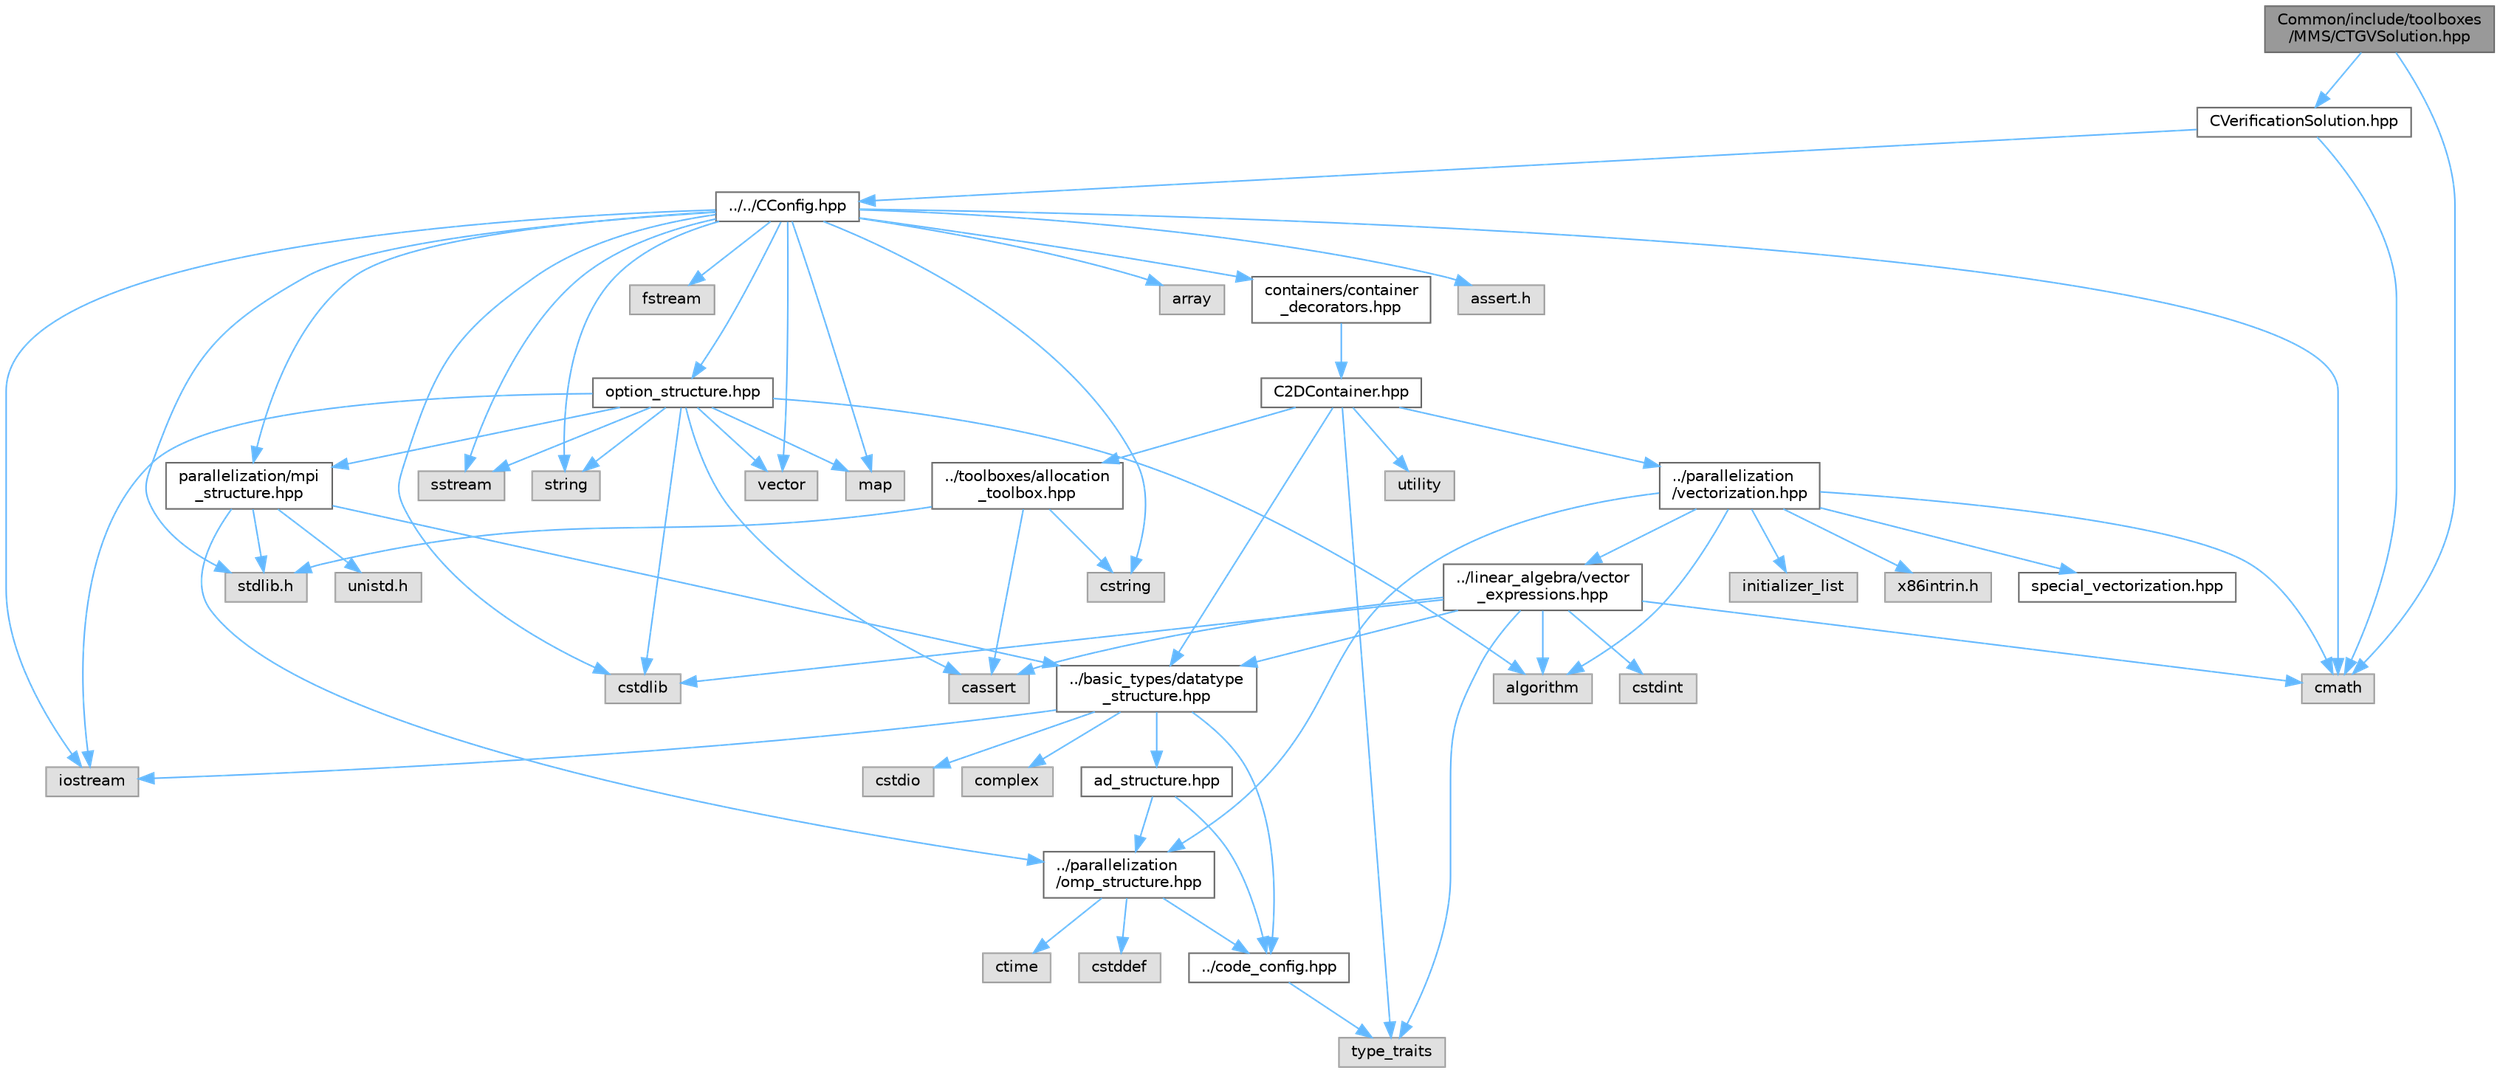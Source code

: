 digraph "Common/include/toolboxes/MMS/CTGVSolution.hpp"
{
 // LATEX_PDF_SIZE
  bgcolor="transparent";
  edge [fontname=Helvetica,fontsize=10,labelfontname=Helvetica,labelfontsize=10];
  node [fontname=Helvetica,fontsize=10,shape=box,height=0.2,width=0.4];
  Node1 [id="Node000001",label="Common/include/toolboxes\l/MMS/CTGVSolution.hpp",height=0.2,width=0.4,color="gray40", fillcolor="grey60", style="filled", fontcolor="black",tooltip="Header file for the class CTGVSolution. The implementations are in the CTGVSolution...."];
  Node1 -> Node2 [id="edge1_Node000001_Node000002",color="steelblue1",style="solid",tooltip=" "];
  Node2 [id="Node000002",label="cmath",height=0.2,width=0.4,color="grey60", fillcolor="#E0E0E0", style="filled",tooltip=" "];
  Node1 -> Node3 [id="edge2_Node000001_Node000003",color="steelblue1",style="solid",tooltip=" "];
  Node3 [id="Node000003",label="CVerificationSolution.hpp",height=0.2,width=0.4,color="grey40", fillcolor="white", style="filled",URL="$CVerificationSolution_8hpp.html",tooltip="Header file for the base class CVerificationSolution. The implementations are in the CVerificationSol..."];
  Node3 -> Node2 [id="edge3_Node000003_Node000002",color="steelblue1",style="solid",tooltip=" "];
  Node3 -> Node4 [id="edge4_Node000003_Node000004",color="steelblue1",style="solid",tooltip=" "];
  Node4 [id="Node000004",label="../../CConfig.hpp",height=0.2,width=0.4,color="grey40", fillcolor="white", style="filled",URL="$CConfig_8hpp.html",tooltip="All the information about the definition of the physical problem. The subroutines and functions are i..."];
  Node4 -> Node5 [id="edge5_Node000004_Node000005",color="steelblue1",style="solid",tooltip=" "];
  Node5 [id="Node000005",label="parallelization/mpi\l_structure.hpp",height=0.2,width=0.4,color="grey40", fillcolor="white", style="filled",URL="$mpi__structure_8hpp.html",tooltip="Headers of the mpi interface for generalized datatypes. The subroutines and functions are in the mpi_..."];
  Node5 -> Node6 [id="edge6_Node000005_Node000006",color="steelblue1",style="solid",tooltip=" "];
  Node6 [id="Node000006",label="stdlib.h",height=0.2,width=0.4,color="grey60", fillcolor="#E0E0E0", style="filled",tooltip=" "];
  Node5 -> Node7 [id="edge7_Node000005_Node000007",color="steelblue1",style="solid",tooltip=" "];
  Node7 [id="Node000007",label="../basic_types/datatype\l_structure.hpp",height=0.2,width=0.4,color="grey40", fillcolor="white", style="filled",URL="$datatype__structure_8hpp.html",tooltip="Headers for generalized datatypes, defines an interface for AD types."];
  Node7 -> Node8 [id="edge8_Node000007_Node000008",color="steelblue1",style="solid",tooltip=" "];
  Node8 [id="Node000008",label="iostream",height=0.2,width=0.4,color="grey60", fillcolor="#E0E0E0", style="filled",tooltip=" "];
  Node7 -> Node9 [id="edge9_Node000007_Node000009",color="steelblue1",style="solid",tooltip=" "];
  Node9 [id="Node000009",label="complex",height=0.2,width=0.4,color="grey60", fillcolor="#E0E0E0", style="filled",tooltip=" "];
  Node7 -> Node10 [id="edge10_Node000007_Node000010",color="steelblue1",style="solid",tooltip=" "];
  Node10 [id="Node000010",label="cstdio",height=0.2,width=0.4,color="grey60", fillcolor="#E0E0E0", style="filled",tooltip=" "];
  Node7 -> Node11 [id="edge11_Node000007_Node000011",color="steelblue1",style="solid",tooltip=" "];
  Node11 [id="Node000011",label="../code_config.hpp",height=0.2,width=0.4,color="grey40", fillcolor="white", style="filled",URL="$code__config_8hpp.html",tooltip="Header file for collecting common macros, definitions and type configurations."];
  Node11 -> Node12 [id="edge12_Node000011_Node000012",color="steelblue1",style="solid",tooltip=" "];
  Node12 [id="Node000012",label="type_traits",height=0.2,width=0.4,color="grey60", fillcolor="#E0E0E0", style="filled",tooltip=" "];
  Node7 -> Node13 [id="edge13_Node000007_Node000013",color="steelblue1",style="solid",tooltip=" "];
  Node13 [id="Node000013",label="ad_structure.hpp",height=0.2,width=0.4,color="grey40", fillcolor="white", style="filled",URL="$ad__structure_8hpp.html",tooltip="Main routines for the algorithmic differentiation (AD) structure."];
  Node13 -> Node11 [id="edge14_Node000013_Node000011",color="steelblue1",style="solid",tooltip=" "];
  Node13 -> Node14 [id="edge15_Node000013_Node000014",color="steelblue1",style="solid",tooltip=" "];
  Node14 [id="Node000014",label="../parallelization\l/omp_structure.hpp",height=0.2,width=0.4,color="grey40", fillcolor="white", style="filled",URL="$omp__structure_8hpp.html",tooltip="OpenMP interface header, provides compatibility functions if the code is built without OpenMP support..."];
  Node14 -> Node15 [id="edge16_Node000014_Node000015",color="steelblue1",style="solid",tooltip=" "];
  Node15 [id="Node000015",label="cstddef",height=0.2,width=0.4,color="grey60", fillcolor="#E0E0E0", style="filled",tooltip=" "];
  Node14 -> Node11 [id="edge17_Node000014_Node000011",color="steelblue1",style="solid",tooltip=" "];
  Node14 -> Node16 [id="edge18_Node000014_Node000016",color="steelblue1",style="solid",tooltip=" "];
  Node16 [id="Node000016",label="ctime",height=0.2,width=0.4,color="grey60", fillcolor="#E0E0E0", style="filled",tooltip=" "];
  Node5 -> Node17 [id="edge19_Node000005_Node000017",color="steelblue1",style="solid",tooltip=" "];
  Node17 [id="Node000017",label="unistd.h",height=0.2,width=0.4,color="grey60", fillcolor="#E0E0E0", style="filled",tooltip=" "];
  Node5 -> Node14 [id="edge20_Node000005_Node000014",color="steelblue1",style="solid",tooltip=" "];
  Node4 -> Node8 [id="edge21_Node000004_Node000008",color="steelblue1",style="solid",tooltip=" "];
  Node4 -> Node18 [id="edge22_Node000004_Node000018",color="steelblue1",style="solid",tooltip=" "];
  Node18 [id="Node000018",label="cstdlib",height=0.2,width=0.4,color="grey60", fillcolor="#E0E0E0", style="filled",tooltip=" "];
  Node4 -> Node19 [id="edge23_Node000004_Node000019",color="steelblue1",style="solid",tooltip=" "];
  Node19 [id="Node000019",label="fstream",height=0.2,width=0.4,color="grey60", fillcolor="#E0E0E0", style="filled",tooltip=" "];
  Node4 -> Node20 [id="edge24_Node000004_Node000020",color="steelblue1",style="solid",tooltip=" "];
  Node20 [id="Node000020",label="sstream",height=0.2,width=0.4,color="grey60", fillcolor="#E0E0E0", style="filled",tooltip=" "];
  Node4 -> Node21 [id="edge25_Node000004_Node000021",color="steelblue1",style="solid",tooltip=" "];
  Node21 [id="Node000021",label="string",height=0.2,width=0.4,color="grey60", fillcolor="#E0E0E0", style="filled",tooltip=" "];
  Node4 -> Node22 [id="edge26_Node000004_Node000022",color="steelblue1",style="solid",tooltip=" "];
  Node22 [id="Node000022",label="cstring",height=0.2,width=0.4,color="grey60", fillcolor="#E0E0E0", style="filled",tooltip=" "];
  Node4 -> Node23 [id="edge27_Node000004_Node000023",color="steelblue1",style="solid",tooltip=" "];
  Node23 [id="Node000023",label="vector",height=0.2,width=0.4,color="grey60", fillcolor="#E0E0E0", style="filled",tooltip=" "];
  Node4 -> Node24 [id="edge28_Node000004_Node000024",color="steelblue1",style="solid",tooltip=" "];
  Node24 [id="Node000024",label="array",height=0.2,width=0.4,color="grey60", fillcolor="#E0E0E0", style="filled",tooltip=" "];
  Node4 -> Node6 [id="edge29_Node000004_Node000006",color="steelblue1",style="solid",tooltip=" "];
  Node4 -> Node2 [id="edge30_Node000004_Node000002",color="steelblue1",style="solid",tooltip=" "];
  Node4 -> Node25 [id="edge31_Node000004_Node000025",color="steelblue1",style="solid",tooltip=" "];
  Node25 [id="Node000025",label="map",height=0.2,width=0.4,color="grey60", fillcolor="#E0E0E0", style="filled",tooltip=" "];
  Node4 -> Node26 [id="edge32_Node000004_Node000026",color="steelblue1",style="solid",tooltip=" "];
  Node26 [id="Node000026",label="assert.h",height=0.2,width=0.4,color="grey60", fillcolor="#E0E0E0", style="filled",tooltip=" "];
  Node4 -> Node27 [id="edge33_Node000004_Node000027",color="steelblue1",style="solid",tooltip=" "];
  Node27 [id="Node000027",label="option_structure.hpp",height=0.2,width=0.4,color="grey40", fillcolor="white", style="filled",URL="$option__structure_8hpp.html",tooltip="Defines classes for referencing options for easy input in CConfig."];
  Node27 -> Node5 [id="edge34_Node000027_Node000005",color="steelblue1",style="solid",tooltip=" "];
  Node27 -> Node8 [id="edge35_Node000027_Node000008",color="steelblue1",style="solid",tooltip=" "];
  Node27 -> Node20 [id="edge36_Node000027_Node000020",color="steelblue1",style="solid",tooltip=" "];
  Node27 -> Node21 [id="edge37_Node000027_Node000021",color="steelblue1",style="solid",tooltip=" "];
  Node27 -> Node23 [id="edge38_Node000027_Node000023",color="steelblue1",style="solid",tooltip=" "];
  Node27 -> Node25 [id="edge39_Node000027_Node000025",color="steelblue1",style="solid",tooltip=" "];
  Node27 -> Node18 [id="edge40_Node000027_Node000018",color="steelblue1",style="solid",tooltip=" "];
  Node27 -> Node28 [id="edge41_Node000027_Node000028",color="steelblue1",style="solid",tooltip=" "];
  Node28 [id="Node000028",label="algorithm",height=0.2,width=0.4,color="grey60", fillcolor="#E0E0E0", style="filled",tooltip=" "];
  Node27 -> Node29 [id="edge42_Node000027_Node000029",color="steelblue1",style="solid",tooltip=" "];
  Node29 [id="Node000029",label="cassert",height=0.2,width=0.4,color="grey60", fillcolor="#E0E0E0", style="filled",tooltip=" "];
  Node4 -> Node30 [id="edge43_Node000004_Node000030",color="steelblue1",style="solid",tooltip=" "];
  Node30 [id="Node000030",label="containers/container\l_decorators.hpp",height=0.2,width=0.4,color="grey40", fillcolor="white", style="filled",URL="$container__decorators_8hpp.html",tooltip="Collection of small classes that decorate C2DContainer to augment its functionality,..."];
  Node30 -> Node31 [id="edge44_Node000030_Node000031",color="steelblue1",style="solid",tooltip=" "];
  Node31 [id="Node000031",label="C2DContainer.hpp",height=0.2,width=0.4,color="grey40", fillcolor="white", style="filled",URL="$C2DContainer_8hpp.html",tooltip="A templated vector/matrix object."];
  Node31 -> Node32 [id="edge45_Node000031_Node000032",color="steelblue1",style="solid",tooltip=" "];
  Node32 [id="Node000032",label="../toolboxes/allocation\l_toolbox.hpp",height=0.2,width=0.4,color="grey40", fillcolor="white", style="filled",URL="$allocation__toolbox_8hpp.html",tooltip="Helper function and classes for memory allocation. Focus on portability across platforms."];
  Node32 -> Node6 [id="edge46_Node000032_Node000006",color="steelblue1",style="solid",tooltip=" "];
  Node32 -> Node22 [id="edge47_Node000032_Node000022",color="steelblue1",style="solid",tooltip=" "];
  Node32 -> Node29 [id="edge48_Node000032_Node000029",color="steelblue1",style="solid",tooltip=" "];
  Node31 -> Node7 [id="edge49_Node000031_Node000007",color="steelblue1",style="solid",tooltip=" "];
  Node31 -> Node33 [id="edge50_Node000031_Node000033",color="steelblue1",style="solid",tooltip=" "];
  Node33 [id="Node000033",label="../parallelization\l/vectorization.hpp",height=0.2,width=0.4,color="grey40", fillcolor="white", style="filled",URL="$vectorization_8hpp.html",tooltip="Implementation of a portable SIMD type."];
  Node33 -> Node34 [id="edge51_Node000033_Node000034",color="steelblue1",style="solid",tooltip=" "];
  Node34 [id="Node000034",label="../linear_algebra/vector\l_expressions.hpp",height=0.2,width=0.4,color="grey40", fillcolor="white", style="filled",URL="$vector__expressions_8hpp.html",tooltip="Expression templates for vector types with coefficient-wise operations."];
  Node34 -> Node7 [id="edge52_Node000034_Node000007",color="steelblue1",style="solid",tooltip=" "];
  Node34 -> Node12 [id="edge53_Node000034_Node000012",color="steelblue1",style="solid",tooltip=" "];
  Node34 -> Node28 [id="edge54_Node000034_Node000028",color="steelblue1",style="solid",tooltip=" "];
  Node34 -> Node29 [id="edge55_Node000034_Node000029",color="steelblue1",style="solid",tooltip=" "];
  Node34 -> Node18 [id="edge56_Node000034_Node000018",color="steelblue1",style="solid",tooltip=" "];
  Node34 -> Node2 [id="edge57_Node000034_Node000002",color="steelblue1",style="solid",tooltip=" "];
  Node34 -> Node35 [id="edge58_Node000034_Node000035",color="steelblue1",style="solid",tooltip=" "];
  Node35 [id="Node000035",label="cstdint",height=0.2,width=0.4,color="grey60", fillcolor="#E0E0E0", style="filled",tooltip=" "];
  Node33 -> Node14 [id="edge59_Node000033_Node000014",color="steelblue1",style="solid",tooltip=" "];
  Node33 -> Node36 [id="edge60_Node000033_Node000036",color="steelblue1",style="solid",tooltip=" "];
  Node36 [id="Node000036",label="initializer_list",height=0.2,width=0.4,color="grey60", fillcolor="#E0E0E0", style="filled",tooltip=" "];
  Node33 -> Node28 [id="edge61_Node000033_Node000028",color="steelblue1",style="solid",tooltip=" "];
  Node33 -> Node2 [id="edge62_Node000033_Node000002",color="steelblue1",style="solid",tooltip=" "];
  Node33 -> Node37 [id="edge63_Node000033_Node000037",color="steelblue1",style="solid",tooltip=" "];
  Node37 [id="Node000037",label="x86intrin.h",height=0.2,width=0.4,color="grey60", fillcolor="#E0E0E0", style="filled",tooltip=" "];
  Node33 -> Node38 [id="edge64_Node000033_Node000038",color="steelblue1",style="solid",tooltip=" "];
  Node38 [id="Node000038",label="special_vectorization.hpp",height=0.2,width=0.4,color="grey40", fillcolor="white", style="filled",URL="$special__vectorization_8hpp.html",tooltip="Code generator header to create specializations of simd::Array."];
  Node31 -> Node39 [id="edge65_Node000031_Node000039",color="steelblue1",style="solid",tooltip=" "];
  Node39 [id="Node000039",label="utility",height=0.2,width=0.4,color="grey60", fillcolor="#E0E0E0", style="filled",tooltip=" "];
  Node31 -> Node12 [id="edge66_Node000031_Node000012",color="steelblue1",style="solid",tooltip=" "];
}
